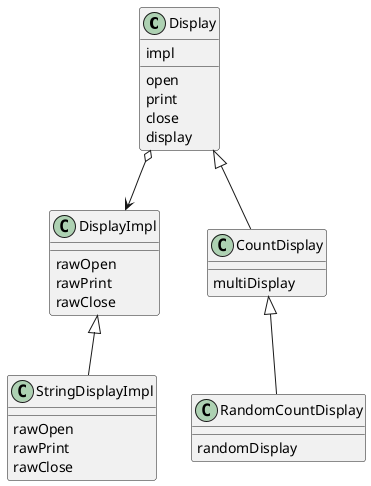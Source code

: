 @startuml

class Display {
    impl
    {method} open
    {method} print
    {method} close
    {method} display
}

class DisplayImpl {
    {method} rawOpen
    {method} rawPrint
    {method} rawClose
}

class CountDisplay {
    {method} multiDisplay
}

class RandomCountDisplay {
    {method} randomDisplay
}

class StringDisplayImpl {
    {method} rawOpen
    {method} rawPrint
    {method} rawClose
}

Display o--> DisplayImpl

Display <|-- CountDisplay
CountDisplay <|-- RandomCountDisplay

DisplayImpl <|-- StringDisplayImpl

@enduml